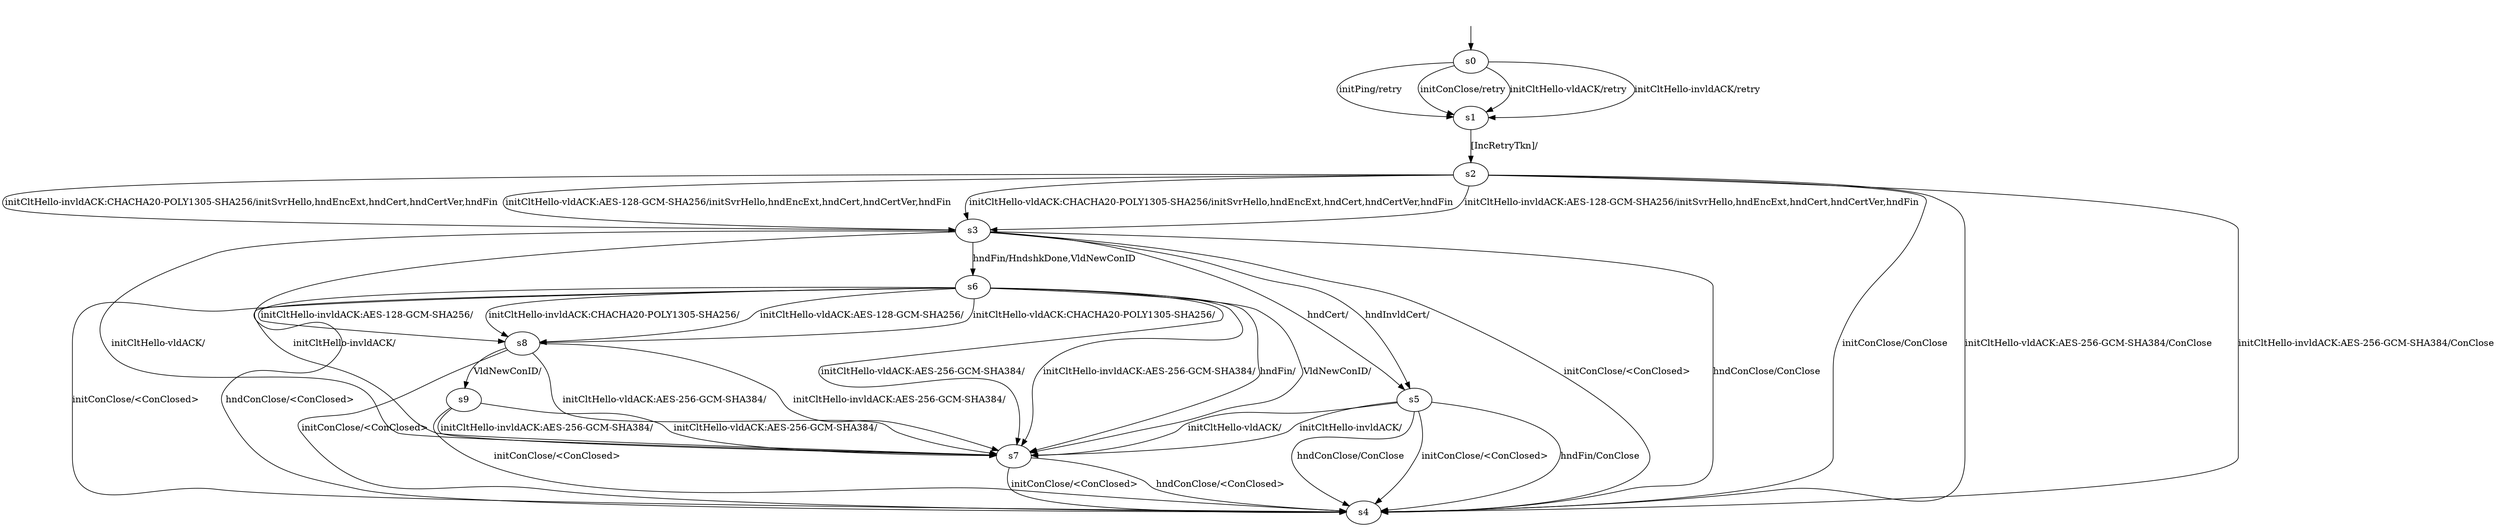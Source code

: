 digraph "kwikModels/kwik-BWRCA-CS-1/learnedModel" {
s0 [label=s0];
s1 [label=s1];
s2 [label=s2];
s3 [label=s3];
s4 [label=s4];
s5 [label=s5];
s6 [label=s6];
s7 [label=s7];
s8 [label=s8];
s9 [label=s9];
s0 -> s1  [label="initPing/retry "];
s0 -> s1  [label="initConClose/retry "];
s0 -> s1  [label="initCltHello-vldACK/retry "];
s0 -> s1  [label="initCltHello-invldACK/retry "];
s1 -> s2  [label="[IncRetryTkn]/ "];
s2 -> s4  [label="initConClose/ConClose "];
s2 -> s3  [label="initCltHello-vldACK:AES-128-GCM-SHA256/initSvrHello,hndEncExt,hndCert,hndCertVer,hndFin "];
s2 -> s4  [label="initCltHello-vldACK:AES-256-GCM-SHA384/ConClose "];
s2 -> s3  [label="initCltHello-vldACK:CHACHA20-POLY1305-SHA256/initSvrHello,hndEncExt,hndCert,hndCertVer,hndFin "];
s2 -> s3  [label="initCltHello-invldACK:AES-128-GCM-SHA256/initSvrHello,hndEncExt,hndCert,hndCertVer,hndFin "];
s2 -> s4  [label="initCltHello-invldACK:AES-256-GCM-SHA384/ConClose "];
s2 -> s3  [label="initCltHello-invldACK:CHACHA20-POLY1305-SHA256/initSvrHello,hndEncExt,hndCert,hndCertVer,hndFin "];
s3 -> s4  [label="initConClose/<ConClosed> "];
s3 -> s7  [label="initCltHello-vldACK/ "];
s3 -> s7  [label="initCltHello-invldACK/ "];
s3 -> s6  [label="hndFin/HndshkDone,VldNewConID "];
s3 -> s4  [label="hndConClose/ConClose "];
s3 -> s5  [label="hndCert/ "];
s3 -> s5  [label="hndInvldCert/ "];
s5 -> s4  [label="initConClose/<ConClosed> "];
s5 -> s7  [label="initCltHello-vldACK/ "];
s5 -> s7  [label="initCltHello-invldACK/ "];
s5 -> s4  [label="hndFin/ConClose "];
s5 -> s4  [label="hndConClose/ConClose "];
s6 -> s4  [label="initConClose/<ConClosed> "];
s6 -> s8  [label="initCltHello-vldACK:AES-128-GCM-SHA256/ "];
s6 -> s7  [label="initCltHello-vldACK:AES-256-GCM-SHA384/ "];
s6 -> s8  [label="initCltHello-vldACK:CHACHA20-POLY1305-SHA256/ "];
s6 -> s8  [label="initCltHello-invldACK:AES-128-GCM-SHA256/ "];
s6 -> s7  [label="initCltHello-invldACK:AES-256-GCM-SHA384/ "];
s6 -> s8  [label="initCltHello-invldACK:CHACHA20-POLY1305-SHA256/ "];
s6 -> s7  [label="hndFin/ "];
s6 -> s4  [label="hndConClose/<ConClosed> "];
s6 -> s7  [label="VldNewConID/ "];
s7 -> s4  [label="initConClose/<ConClosed> "];
s7 -> s4  [label="hndConClose/<ConClosed> "];
s8 -> s4  [label="initConClose/<ConClosed> "];
s8 -> s7  [label="initCltHello-vldACK:AES-256-GCM-SHA384/ "];
s8 -> s7  [label="initCltHello-invldACK:AES-256-GCM-SHA384/ "];
s8 -> s9  [label="VldNewConID/ "];
s9 -> s4  [label="initConClose/<ConClosed> "];
s9 -> s7  [label="initCltHello-vldACK:AES-256-GCM-SHA384/ "];
s9 -> s7  [label="initCltHello-invldACK:AES-256-GCM-SHA384/ "];
__start0 [label="", shape=none];
__start0 -> s0  [label=""];
}
